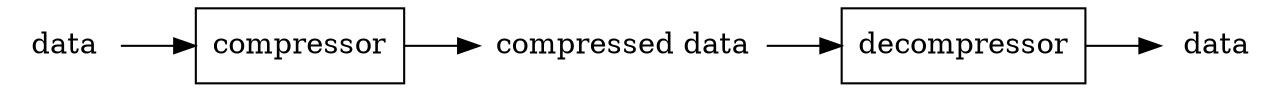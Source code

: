 digraph G {
    rankdir=LR

    data [shape="none"];
    compressor [shape="box"];
    compressed [label="compressed data",shape="none"];
    decompressor [shape="box"];
    output [label="data",shape="none"];
    data -> compressor;
    compressor -> compressed;
    compressed -> decompressor;
    decompressor -> output;
}